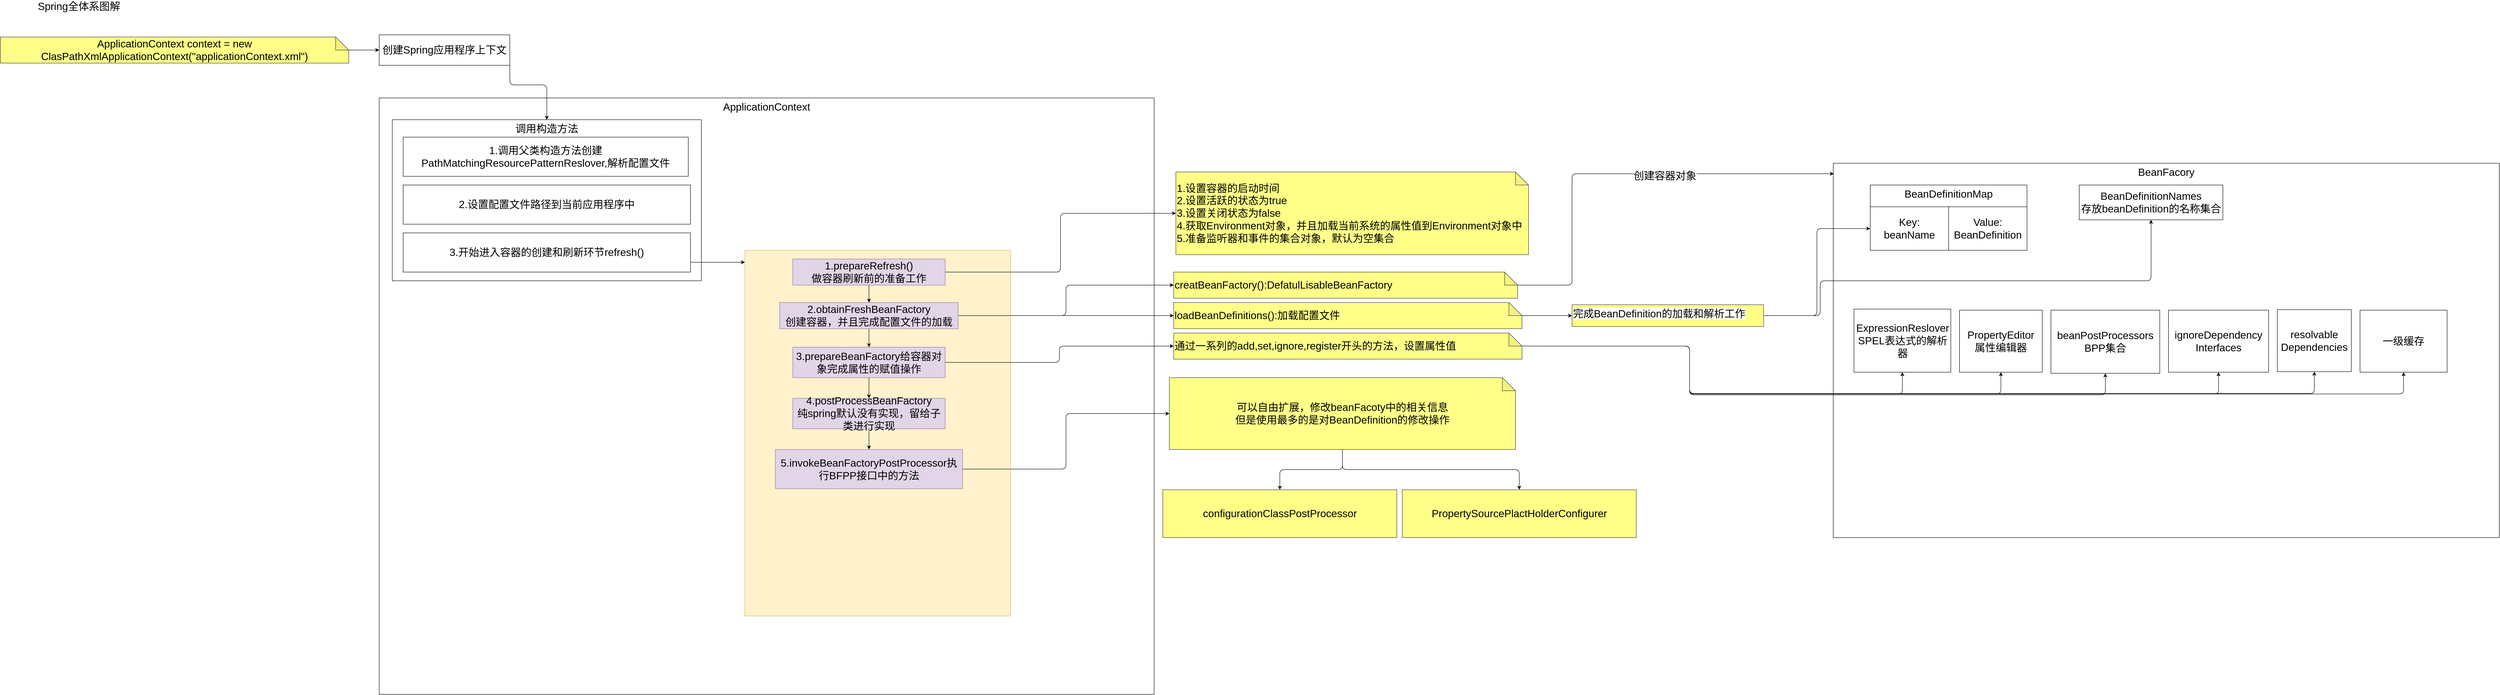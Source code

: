 <mxfile>
    <diagram id="aa8ChijFXmU96o4McfUh" name="Page-1">
        <mxGraphModel dx="2532" dy="1234" grid="1" gridSize="10" guides="1" tooltips="1" connect="1" arrows="1" fold="1" page="1" pageScale="1" pageWidth="1000000" pageHeight="1000000" math="0" shadow="0">
            <root>
                <mxCell id="0"/>
                <mxCell id="1" parent="0"/>
                <mxCell id="31" value="&lt;span style=&quot;font-size: 24px&quot;&gt;BeanFacory&lt;/span&gt;" style="whiteSpace=wrap;html=1;verticalAlign=top;" vertex="1" parent="1">
                    <mxGeometry x="4250" y="830" width="1530" height="860" as="geometry"/>
                </mxCell>
                <mxCell id="3" value="Spring全体系图解" style="text;html=1;align=center;verticalAlign=middle;resizable=0;points=[];autosize=1;strokeColor=none;fillColor=none;fontSize=24;fontColor=default;" parent="1" vertex="1">
                    <mxGeometry x="120" y="455" width="200" height="30" as="geometry"/>
                </mxCell>
                <mxCell id="10" style="edgeStyle=none;html=1;exitX=0;exitY=0;exitDx=800;exitDy=30;exitPerimeter=0;fontColor=default;fontSize=24;" parent="1" source="4" target="9" edge="1">
                    <mxGeometry relative="1" as="geometry"/>
                </mxCell>
                <mxCell id="4" value="&lt;font style=&quot;font-size: 24px;&quot;&gt;ApplicationContext context = new ClasPathXmlApplicationContext(&quot;applicationContext.xml&quot;)&lt;/font&gt;" style="shape=note;whiteSpace=wrap;html=1;backgroundOutline=1;darkOpacity=0.05;fillColor=#ffff88;strokeColor=#36393d;fontColor=default;fontSize=24;" parent="1" vertex="1">
                    <mxGeometry x="40" y="540" width="800" height="60" as="geometry"/>
                </mxCell>
                <mxCell id="6" value="ApplicationContext" style="whiteSpace=wrap;html=1;fontSize=24;fontColor=default;verticalAlign=top;" parent="1" vertex="1">
                    <mxGeometry x="910" y="680" width="1780" height="1370" as="geometry"/>
                </mxCell>
                <mxCell id="12" style="edgeStyle=elbowEdgeStyle;html=1;exitX=1;exitY=0.5;exitDx=0;exitDy=0;entryX=0.5;entryY=0;entryDx=0;entryDy=0;fontColor=default;elbow=vertical;fontSize=24;" parent="1" source="9" target="11" edge="1">
                    <mxGeometry relative="1" as="geometry"/>
                </mxCell>
                <mxCell id="9" value="创建Spring应用程序上下文" style="whiteSpace=wrap;html=1;fontColor=default;fontSize=24;" parent="1" vertex="1">
                    <mxGeometry x="910" y="535" width="300" height="70" as="geometry"/>
                </mxCell>
                <mxCell id="11" value="调用构造方法" style="whiteSpace=wrap;html=1;fontColor=default;verticalAlign=top;fontSize=24;" parent="1" vertex="1">
                    <mxGeometry x="940" y="730" width="710" height="370" as="geometry"/>
                </mxCell>
                <mxCell id="13" value="1.调用父类构造方法创建PathMatchingResourcePatternReslover,解析配置文件" style="whiteSpace=wrap;html=1;fontSize=24;fontColor=default;" parent="1" vertex="1">
                    <mxGeometry x="965" y="770" width="655" height="90" as="geometry"/>
                </mxCell>
                <mxCell id="14" value="2.设置配置文件路径到当前应用程序中" style="whiteSpace=wrap;html=1;fontSize=24;fontColor=default;" parent="1" vertex="1">
                    <mxGeometry x="965" y="880" width="660" height="90" as="geometry"/>
                </mxCell>
                <mxCell id="20" style="edgeStyle=elbowEdgeStyle;elbow=vertical;html=1;exitX=1;exitY=0.75;exitDx=0;exitDy=0;fontSize=24;fontColor=default;" parent="1" source="15" target="16" edge="1">
                    <mxGeometry relative="1" as="geometry"/>
                </mxCell>
                <mxCell id="15" value="3.开始进入容器的创建和刷新环节refresh()" style="whiteSpace=wrap;html=1;fontSize=24;fontColor=default;" parent="1" vertex="1">
                    <mxGeometry x="965" y="990" width="660" height="90" as="geometry"/>
                </mxCell>
                <mxCell id="16" value="" style="whiteSpace=wrap;html=1;fontSize=24;verticalAlign=top;fillColor=#fff2cc;strokeColor=#d6b656;" parent="1" vertex="1">
                    <mxGeometry x="1750" y="1030" width="610" height="840" as="geometry"/>
                </mxCell>
                <mxCell id="23" style="edgeStyle=elbowEdgeStyle;html=1;exitX=1;exitY=0.5;exitDx=0;exitDy=0;entryX=0;entryY=0.5;entryDx=0;entryDy=0;entryPerimeter=0;fontSize=24;fontColor=default;" parent="1" source="21" target="22" edge="1">
                    <mxGeometry relative="1" as="geometry"/>
                </mxCell>
                <mxCell id="89" style="edgeStyle=orthogonalEdgeStyle;html=1;exitX=0.5;exitY=1;exitDx=0;exitDy=0;fontSize=24;" edge="1" parent="1" source="21" target="25">
                    <mxGeometry relative="1" as="geometry"/>
                </mxCell>
                <mxCell id="21" value="1.prepareRefresh()&lt;br&gt;做容器刷新前的准备工作" style="whiteSpace=wrap;html=1;fontSize=24;fillColor=#e1d5e7;strokeColor=#9673a6;" parent="1" vertex="1">
                    <mxGeometry x="1860" y="1050" width="350" height="60" as="geometry"/>
                </mxCell>
                <mxCell id="22" value="1.设置容器的启动时间&lt;br&gt;2.设置活跃的状态为true&lt;br&gt;3.设置关闭状态为false&lt;br&gt;4.获取Environment对象，并且加载当前系统的属性值到Environment对象中&lt;br&gt;5.准备监听器和事件的集合对象，默认为空集合" style="shape=note;whiteSpace=wrap;html=1;backgroundOutline=1;darkOpacity=0.05;fillColor=#ffff88;strokeColor=#36393d;fontColor=default;fontSize=24;align=left;" parent="1" vertex="1">
                    <mxGeometry x="2740" y="850" width="810" height="190" as="geometry"/>
                </mxCell>
                <mxCell id="67" style="edgeStyle=orthogonalEdgeStyle;html=1;exitX=1;exitY=0.5;exitDx=0;exitDy=0;entryX=0;entryY=0.5;entryDx=0;entryDy=0;entryPerimeter=0;fontSize=24;" edge="1" parent="1" source="24" target="66">
                    <mxGeometry relative="1" as="geometry"/>
                </mxCell>
                <mxCell id="92" value="" style="edgeStyle=orthogonalEdgeStyle;html=1;fontSize=24;" edge="1" parent="1" source="24" target="81">
                    <mxGeometry relative="1" as="geometry"/>
                </mxCell>
                <mxCell id="24" value="3.prepareBeanFactory给容器对象完成属性的赋值操作" style="whiteSpace=wrap;html=1;fontSize=24;fillColor=#e1d5e7;strokeColor=#9673a6;" parent="1" vertex="1">
                    <mxGeometry x="1860" y="1252.5" width="350" height="70" as="geometry"/>
                </mxCell>
                <mxCell id="29" style="edgeStyle=elbowEdgeStyle;html=1;exitX=1;exitY=0.5;exitDx=0;exitDy=0;entryX=0;entryY=0.5;entryDx=0;entryDy=0;entryPerimeter=0;fontSize=24;fontColor=default;" parent="1" source="25" target="26" edge="1">
                    <mxGeometry relative="1" as="geometry"/>
                </mxCell>
                <mxCell id="30" style="edgeStyle=elbowEdgeStyle;html=1;exitX=1;exitY=0.5;exitDx=0;exitDy=0;fontSize=24;fontColor=default;" parent="1" source="25" target="28" edge="1">
                    <mxGeometry relative="1" as="geometry"/>
                </mxCell>
                <mxCell id="91" value="" style="edgeStyle=orthogonalEdgeStyle;html=1;fontSize=24;" edge="1" parent="1" source="25" target="24">
                    <mxGeometry relative="1" as="geometry"/>
                </mxCell>
                <mxCell id="25" value="2.obtainFreshBeanFactory&lt;br&gt;创建容器，并且完成配置文件的加载" style="whiteSpace=wrap;html=1;fontSize=24;fillColor=#e1d5e7;strokeColor=#9673a6;" parent="1" vertex="1">
                    <mxGeometry x="1830" y="1150" width="410" height="60" as="geometry"/>
                </mxCell>
                <mxCell id="38" style="edgeStyle=elbowEdgeStyle;html=1;exitX=0;exitY=0;exitDx=790;exitDy=30;exitPerimeter=0;entryX=0.001;entryY=0.028;entryDx=0;entryDy=0;fontSize=24;entryPerimeter=0;" edge="1" parent="1" source="26" target="31">
                    <mxGeometry relative="1" as="geometry">
                        <Array as="points">
                            <mxPoint x="3650" y="1030"/>
                            <mxPoint x="3870" y="950"/>
                        </Array>
                    </mxGeometry>
                </mxCell>
                <mxCell id="48" value="创建容器对象" style="edgeLabel;html=1;align=center;verticalAlign=middle;resizable=0;points=[];fontSize=24;" vertex="1" connectable="0" parent="38">
                    <mxGeometry x="0.208" y="-5" relative="1" as="geometry">
                        <mxPoint as="offset"/>
                    </mxGeometry>
                </mxCell>
                <mxCell id="26" value="creatBeanFactory():DefatulLisableBeanFactory" style="shape=note;whiteSpace=wrap;html=1;backgroundOutline=1;darkOpacity=0.05;fillColor=#ffff88;strokeColor=#36393d;fontColor=default;fontSize=24;align=left;" parent="1" vertex="1">
                    <mxGeometry x="2735" y="1080" width="790" height="60" as="geometry"/>
                </mxCell>
                <mxCell id="63" value="" style="edgeStyle=orthogonalEdgeStyle;html=1;fontSize=24;" edge="1" parent="1" source="28" target="62">
                    <mxGeometry relative="1" as="geometry"/>
                </mxCell>
                <mxCell id="28" value="loadBeanDefinitions():加载配置文件" style="shape=note;whiteSpace=wrap;html=1;backgroundOutline=1;darkOpacity=0.05;fillColor=#ffff88;strokeColor=#36393d;fontColor=default;fontSize=24;align=left;" parent="1" vertex="1">
                    <mxGeometry x="2735" y="1150" width="800" height="60" as="geometry"/>
                </mxCell>
                <mxCell id="37" value="BeanDefinitionNames&lt;br&gt;存放beanDefinition的名称集合" style="whiteSpace=wrap;html=1;fontSize=24;" vertex="1" parent="1">
                    <mxGeometry x="4815" y="880" width="330" height="80" as="geometry"/>
                </mxCell>
                <mxCell id="52" value="&lt;font style=&quot;font-size: 24px&quot;&gt;BeanDefinitionMap&lt;/font&gt;" style="whiteSpace=wrap;html=1;verticalAlign=top;" vertex="1" parent="1">
                    <mxGeometry x="4335" y="880" width="360" height="150" as="geometry"/>
                </mxCell>
                <mxCell id="53" value="Key:&lt;br&gt;beanName" style="whiteSpace=wrap;html=1;fontSize=24;" vertex="1" parent="1">
                    <mxGeometry x="4335" y="930" width="180" height="100" as="geometry"/>
                </mxCell>
                <mxCell id="54" value="Value:&lt;br&gt;BeanDefinition" style="whiteSpace=wrap;html=1;fontSize=24;" vertex="1" parent="1">
                    <mxGeometry x="4515" y="930" width="180" height="100" as="geometry"/>
                </mxCell>
                <mxCell id="64" style="edgeStyle=orthogonalEdgeStyle;html=1;exitX=1;exitY=0.5;exitDx=0;exitDy=0;entryX=0;entryY=0.5;entryDx=0;entryDy=0;fontSize=24;" edge="1" parent="1" source="62" target="53">
                    <mxGeometry relative="1" as="geometry"/>
                </mxCell>
                <mxCell id="65" style="edgeStyle=orthogonalEdgeStyle;html=1;exitX=1;exitY=0.5;exitDx=0;exitDy=0;entryX=0.5;entryY=1;entryDx=0;entryDy=0;fontSize=24;" edge="1" parent="1" source="62" target="37">
                    <mxGeometry relative="1" as="geometry">
                        <Array as="points">
                            <mxPoint x="4220" y="1180"/>
                            <mxPoint x="4220" y="1100"/>
                            <mxPoint x="4980" y="1100"/>
                        </Array>
                    </mxGeometry>
                </mxCell>
                <mxCell id="62" value="&lt;span style=&quot;text-align: center ; font-family: &amp;#34;helvetica&amp;#34; ; background-color: rgb(255 , 255 , 255)&quot;&gt;完成BeanDefinition的加载和解析工作&lt;/span&gt;" style="whiteSpace=wrap;html=1;fontSize=24;align=left;fillColor=#ffff88;strokeColor=#36393d;verticalAlign=top;" vertex="1" parent="1">
                    <mxGeometry x="3650" y="1155" width="440" height="50" as="geometry"/>
                </mxCell>
                <mxCell id="74" style="edgeStyle=orthogonalEdgeStyle;html=1;exitX=0;exitY=0;exitDx=800;exitDy=30;exitPerimeter=0;entryX=0.5;entryY=1;entryDx=0;entryDy=0;fontSize=24;" edge="1" parent="1" source="66" target="68">
                    <mxGeometry relative="1" as="geometry">
                        <Array as="points">
                            <mxPoint x="3920" y="1250"/>
                            <mxPoint x="3920" y="1360"/>
                            <mxPoint x="4409" y="1360"/>
                        </Array>
                    </mxGeometry>
                </mxCell>
                <mxCell id="76" style="edgeStyle=orthogonalEdgeStyle;html=1;exitX=0;exitY=0;exitDx=800;exitDy=30;exitPerimeter=0;entryX=0.5;entryY=1;entryDx=0;entryDy=0;fontSize=24;" edge="1" parent="1" source="66" target="69">
                    <mxGeometry relative="1" as="geometry">
                        <Array as="points">
                            <mxPoint x="3920" y="1250"/>
                            <mxPoint x="3920" y="1360"/>
                            <mxPoint x="4635" y="1360"/>
                        </Array>
                    </mxGeometry>
                </mxCell>
                <mxCell id="77" style="edgeStyle=orthogonalEdgeStyle;html=1;exitX=0;exitY=0;exitDx=800;exitDy=30;exitPerimeter=0;entryX=0.5;entryY=1;entryDx=0;entryDy=0;fontSize=24;" edge="1" parent="1" source="66" target="70">
                    <mxGeometry relative="1" as="geometry">
                        <Array as="points">
                            <mxPoint x="3920" y="1250"/>
                            <mxPoint x="3920" y="1362"/>
                            <mxPoint x="4875" y="1362"/>
                        </Array>
                    </mxGeometry>
                </mxCell>
                <mxCell id="78" style="edgeStyle=orthogonalEdgeStyle;html=1;exitX=0;exitY=0;exitDx=800;exitDy=30;exitPerimeter=0;entryX=0.5;entryY=1;entryDx=0;entryDy=0;fontSize=24;" edge="1" parent="1" source="66" target="71">
                    <mxGeometry relative="1" as="geometry">
                        <Array as="points">
                            <mxPoint x="3920" y="1250"/>
                            <mxPoint x="3920" y="1360"/>
                            <mxPoint x="5135" y="1360"/>
                        </Array>
                    </mxGeometry>
                </mxCell>
                <mxCell id="79" style="edgeStyle=orthogonalEdgeStyle;html=1;exitX=0;exitY=0;exitDx=800;exitDy=30;exitPerimeter=0;entryX=0.5;entryY=1;entryDx=0;entryDy=0;fontSize=24;" edge="1" parent="1" source="66" target="72">
                    <mxGeometry relative="1" as="geometry">
                        <Array as="points">
                            <mxPoint x="3920" y="1250"/>
                            <mxPoint x="3920" y="1359"/>
                            <mxPoint x="5355" y="1359"/>
                        </Array>
                    </mxGeometry>
                </mxCell>
                <mxCell id="80" style="edgeStyle=orthogonalEdgeStyle;html=1;exitX=0;exitY=0;exitDx=800;exitDy=30;exitPerimeter=0;entryX=0.5;entryY=1;entryDx=0;entryDy=0;fontSize=24;" edge="1" parent="1" source="66" target="73">
                    <mxGeometry relative="1" as="geometry">
                        <Array as="points">
                            <mxPoint x="3920" y="1250"/>
                            <mxPoint x="3920" y="1360"/>
                            <mxPoint x="5560" y="1360"/>
                        </Array>
                    </mxGeometry>
                </mxCell>
                <mxCell id="66" value="通过一系列的add,set,ignore,register开头的方法，设置属性值" style="shape=note;whiteSpace=wrap;html=1;backgroundOutline=1;darkOpacity=0.05;fillColor=#ffff88;strokeColor=#36393d;fontColor=default;fontSize=24;align=left;" vertex="1" parent="1">
                    <mxGeometry x="2735" y="1220" width="800" height="60" as="geometry"/>
                </mxCell>
                <mxCell id="68" value="ExpressionReslover&lt;br&gt;SPEL表达式的解析器" style="whiteSpace=wrap;html=1;fontSize=24;" vertex="1" parent="1">
                    <mxGeometry x="4297.5" y="1165" width="222.5" height="145" as="geometry"/>
                </mxCell>
                <mxCell id="69" value="PropertyEditor&lt;br&gt;属性编辑器" style="whiteSpace=wrap;html=1;fontSize=24;" vertex="1" parent="1">
                    <mxGeometry x="4540" y="1167.5" width="190" height="142.5" as="geometry"/>
                </mxCell>
                <mxCell id="70" value="beanPostProcessors&lt;br&gt;BPP集合" style="whiteSpace=wrap;html=1;fontSize=24;" vertex="1" parent="1">
                    <mxGeometry x="4750" y="1167.5" width="250" height="145" as="geometry"/>
                </mxCell>
                <mxCell id="71" value="ignoreDependency&lt;br&gt;Interfaces" style="whiteSpace=wrap;html=1;fontSize=24;" vertex="1" parent="1">
                    <mxGeometry x="5020" y="1167.5" width="230" height="142.5" as="geometry"/>
                </mxCell>
                <mxCell id="72" value="resolvable&lt;br&gt;Dependencies" style="whiteSpace=wrap;html=1;fontSize=24;" vertex="1" parent="1">
                    <mxGeometry x="5270" y="1166.25" width="170" height="142.5" as="geometry"/>
                </mxCell>
                <mxCell id="73" value="一级缓存" style="whiteSpace=wrap;html=1;fontSize=24;" vertex="1" parent="1">
                    <mxGeometry x="5460" y="1167.5" width="200" height="142.5" as="geometry"/>
                </mxCell>
                <mxCell id="93" value="" style="edgeStyle=orthogonalEdgeStyle;html=1;fontSize=24;" edge="1" parent="1" source="81" target="82">
                    <mxGeometry relative="1" as="geometry"/>
                </mxCell>
                <mxCell id="81" value="4.postProcessBeanFactory&lt;br&gt;纯spring默认没有实现，留给子类进行实现" style="whiteSpace=wrap;html=1;fontSize=24;fillColor=#e1d5e7;strokeColor=#9673a6;" vertex="1" parent="1">
                    <mxGeometry x="1860" y="1370" width="350" height="70" as="geometry"/>
                </mxCell>
                <mxCell id="84" style="edgeStyle=orthogonalEdgeStyle;html=1;exitX=1;exitY=0.5;exitDx=0;exitDy=0;fontSize=24;" edge="1" parent="1" source="82" target="83">
                    <mxGeometry relative="1" as="geometry"/>
                </mxCell>
                <mxCell id="82" value="5.invokeBeanFactoryPostProcessor执行BFPP接口中的方法" style="whiteSpace=wrap;html=1;fontSize=24;fillColor=#e1d5e7;strokeColor=#9673a6;" vertex="1" parent="1">
                    <mxGeometry x="1820" y="1487.5" width="430" height="90" as="geometry"/>
                </mxCell>
                <mxCell id="86" value="" style="edgeStyle=orthogonalEdgeStyle;html=1;fontSize=24;" edge="1" parent="1" source="83" target="85">
                    <mxGeometry relative="1" as="geometry"/>
                </mxCell>
                <mxCell id="87" style="edgeStyle=orthogonalEdgeStyle;html=1;exitX=0.5;exitY=1;exitDx=0;exitDy=0;exitPerimeter=0;fontSize=24;" edge="1" parent="1" source="83" target="88">
                    <mxGeometry relative="1" as="geometry">
                        <mxPoint x="3340" y="1570" as="targetPoint"/>
                    </mxGeometry>
                </mxCell>
                <mxCell id="83" value="可以自由扩展，修改beanFacoty中的相关信息&lt;br&gt;但是使用最多的是对BeanDefinition的修改操作" style="shape=note;whiteSpace=wrap;html=1;backgroundOutline=1;darkOpacity=0.05;fillColor=#ffff88;strokeColor=#36393d;fontColor=default;fontSize=24;align=center;" vertex="1" parent="1">
                    <mxGeometry x="2725" y="1322.5" width="795" height="165" as="geometry"/>
                </mxCell>
                <mxCell id="85" value="configurationClassPostProcessor" style="whiteSpace=wrap;html=1;fontSize=24;fillColor=#ffff88;strokeColor=#36393d;" vertex="1" parent="1">
                    <mxGeometry x="2710" y="1580" width="537.5" height="110" as="geometry"/>
                </mxCell>
                <mxCell id="88" value="PropertySourcePlactHolderConfigurer" style="whiteSpace=wrap;html=1;fontSize=24;fillColor=#ffff88;strokeColor=#36393d;" vertex="1" parent="1">
                    <mxGeometry x="3260" y="1580" width="537.5" height="110" as="geometry"/>
                </mxCell>
            </root>
        </mxGraphModel>
    </diagram>
</mxfile>